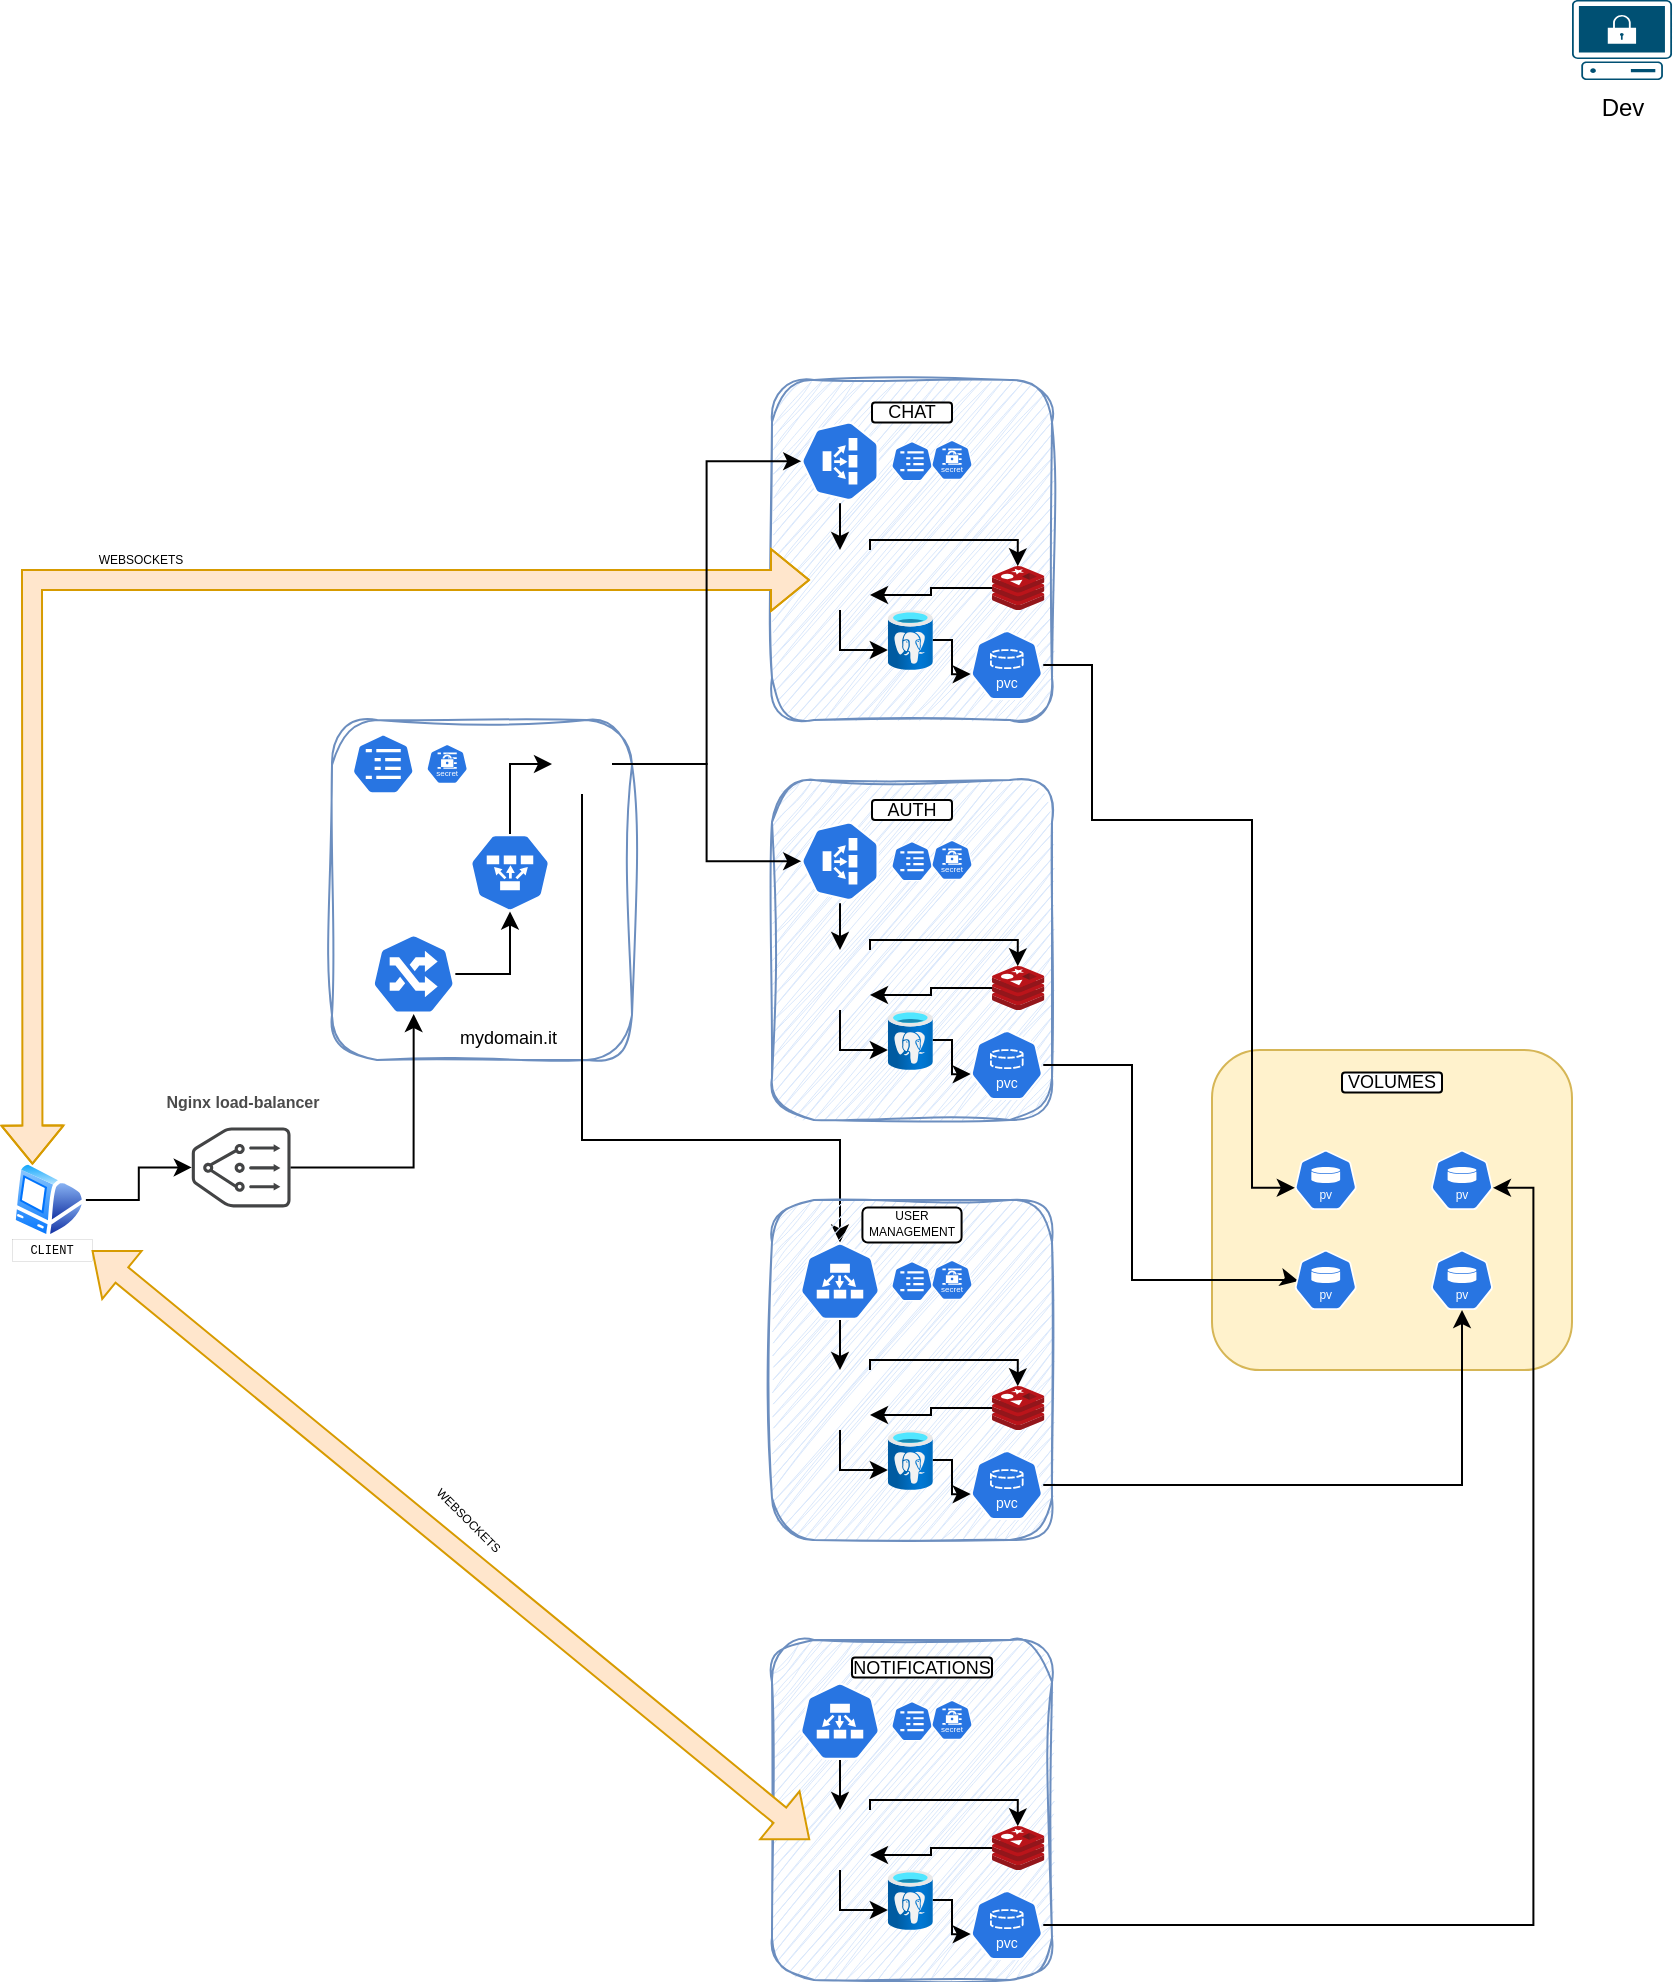 <mxfile version="26.0.6">
  <diagram name="Pagina-1" id="QrnaqqMQCjqXPSKGcL_w">
    <mxGraphModel dx="2049" dy="5758" grid="1" gridSize="10" guides="1" tooltips="1" connect="1" arrows="1" fold="1" page="1" pageScale="1" pageWidth="3300" pageHeight="4681" math="0" shadow="0">
      <root>
        <mxCell id="0" />
        <mxCell id="1" parent="0" />
        <mxCell id="EirN7TWyW5HWCzwUAPrO-205" value="" style="rounded=1;whiteSpace=wrap;html=1;fillColor=#fff2cc;strokeColor=#d6b656;fillStyle=solid;" vertex="1" parent="1">
          <mxGeometry x="640" y="-755" width="180" height="160" as="geometry" />
        </mxCell>
        <mxCell id="EirN7TWyW5HWCzwUAPrO-13" value="" style="rounded=1;whiteSpace=wrap;html=1;fillColor=none;strokeColor=#6c8ebf;sketch=1;curveFitting=1;jiggle=2;" vertex="1" parent="1">
          <mxGeometry x="200" y="-920" width="150" height="170" as="geometry" />
        </mxCell>
        <mxCell id="EirN7TWyW5HWCzwUAPrO-1" value="mydomain.it" style="aspect=fixed;sketch=0;html=1;dashed=0;whitespace=wrap;verticalLabelPosition=bottom;verticalAlign=top;fillColor=#2875E2;strokeColor=#ffffff;points=[[0.005,0.63,0],[0.1,0.2,0],[0.9,0.2,0],[0.5,0,0],[0.995,0.63,0],[0.72,0.99,0],[0.5,1,0],[0.28,0.99,0]];shape=mxgraph.kubernetes.icon2;prIcon=ing;labelPosition=right;align=left;fontSize=9;" vertex="1" parent="1">
          <mxGeometry x="220" y="-813" width="41.67" height="40" as="geometry" />
        </mxCell>
        <mxCell id="EirN7TWyW5HWCzwUAPrO-215" style="edgeStyle=orthogonalEdgeStyle;rounded=0;orthogonalLoop=1;jettySize=auto;html=1;exitX=1;exitY=0.5;exitDx=0;exitDy=0;" edge="1" parent="1" source="EirN7TWyW5HWCzwUAPrO-2" target="EirN7TWyW5HWCzwUAPrO-4">
          <mxGeometry relative="1" as="geometry">
            <mxPoint x="80" y="-700" as="sourcePoint" />
          </mxGeometry>
        </mxCell>
        <mxCell id="EirN7TWyW5HWCzwUAPrO-2" value="" style="image;aspect=fixed;perimeter=ellipsePerimeter;html=1;align=center;shadow=0;dashed=0;spacingTop=3;image=img/lib/active_directory/mac_client.svg;" vertex="1" parent="1">
          <mxGeometry x="39.88" y="-699.71" width="37" height="39.36" as="geometry" />
        </mxCell>
        <mxCell id="EirN7TWyW5HWCzwUAPrO-4" value="&lt;h1&gt;Nginx&amp;nbsp;&lt;span style=&quot;background-color: transparent; color: light-dark(rgb(0, 0, 0), rgb(255, 255, 255));&quot;&gt;load-balancer&lt;/span&gt;&lt;/h1&gt;" style="sketch=0;pointerEvents=1;shadow=0;dashed=0;html=1;strokeColor=none;fillColor=#434445;aspect=fixed;labelPosition=center;verticalLabelPosition=top;verticalAlign=bottom;align=center;outlineConnect=0;shape=mxgraph.vvd.nsx_edge_and_load_balancer;fontSize=4;textOpacity=70;" vertex="1" parent="1">
          <mxGeometry x="129.88" y="-716.31" width="49.39" height="40" as="geometry" />
        </mxCell>
        <mxCell id="EirN7TWyW5HWCzwUAPrO-5" value="CLIENT" style="rounded=0;whiteSpace=wrap;html=1;fontSize=6;fontColor=#050505;fontFamily=Courier New;strokeWidth=0;" vertex="1" parent="1">
          <mxGeometry x="39.88" y="-660.35" width="40" height="10.96" as="geometry" />
        </mxCell>
        <mxCell id="EirN7TWyW5HWCzwUAPrO-223" style="edgeStyle=orthogonalEdgeStyle;rounded=0;orthogonalLoop=1;jettySize=auto;html=1;" edge="1" parent="1" source="EirN7TWyW5HWCzwUAPrO-9" target="EirN7TWyW5HWCzwUAPrO-149">
          <mxGeometry relative="1" as="geometry">
            <Array as="points">
              <mxPoint x="325" y="-710" />
              <mxPoint x="454" y="-710" />
            </Array>
          </mxGeometry>
        </mxCell>
        <mxCell id="EirN7TWyW5HWCzwUAPrO-9" value="" style="shape=image;html=1;verticalAlign=top;verticalLabelPosition=bottom;labelBackgroundColor=#ffffff;imageAspect=0;aspect=fixed;image=https://cdn1.iconfinder.com/data/icons/unicons-line-vol-5/24/react-128.png" vertex="1" parent="1">
          <mxGeometry x="310" y="-913" width="30" height="30" as="geometry" />
        </mxCell>
        <mxCell id="EirN7TWyW5HWCzwUAPrO-10" value="" style="aspect=fixed;sketch=0;html=1;dashed=0;whitespace=wrap;verticalLabelPosition=bottom;verticalAlign=top;fillColor=#2875E2;strokeColor=#ffffff;points=[[0.005,0.63,0],[0.1,0.2,0],[0.9,0.2,0],[0.5,0,0],[0.995,0.63,0],[0.72,0.99,0],[0.5,1,0],[0.28,0.99,0]];shape=mxgraph.kubernetes.icon2;prIcon=cm" vertex="1" parent="1">
          <mxGeometry x="210" y="-913" width="31.25" height="30" as="geometry" />
        </mxCell>
        <mxCell id="EirN7TWyW5HWCzwUAPrO-19" style="edgeStyle=orthogonalEdgeStyle;rounded=0;orthogonalLoop=1;jettySize=auto;html=1;entryX=0;entryY=0.5;entryDx=0;entryDy=0;" edge="1" parent="1" source="EirN7TWyW5HWCzwUAPrO-11" target="EirN7TWyW5HWCzwUAPrO-9">
          <mxGeometry relative="1" as="geometry" />
        </mxCell>
        <mxCell id="EirN7TWyW5HWCzwUAPrO-11" value="" style="aspect=fixed;sketch=0;html=1;dashed=0;whitespace=wrap;verticalLabelPosition=bottom;verticalAlign=top;fillColor=#2875E2;strokeColor=#ffffff;points=[[0.005,0.63,0],[0.1,0.2,0],[0.9,0.2,0],[0.5,0,0],[0.995,0.63,0],[0.72,0.99,0],[0.5,1,0],[0.28,0.99,0]];shape=mxgraph.kubernetes.icon2;prIcon=ep;rotation=-180;" vertex="1" parent="1">
          <mxGeometry x="268" y="-863" width="42" height="38.77" as="geometry" />
        </mxCell>
        <mxCell id="EirN7TWyW5HWCzwUAPrO-16" style="edgeStyle=orthogonalEdgeStyle;rounded=0;orthogonalLoop=1;jettySize=auto;html=1;entryX=0.5;entryY=1;entryDx=0;entryDy=0;entryPerimeter=0;labelPosition=right;verticalLabelPosition=middle;align=left;verticalAlign=middle;" edge="1" parent="1" source="EirN7TWyW5HWCzwUAPrO-4" target="EirN7TWyW5HWCzwUAPrO-1">
          <mxGeometry relative="1" as="geometry" />
        </mxCell>
        <mxCell id="EirN7TWyW5HWCzwUAPrO-18" style="edgeStyle=orthogonalEdgeStyle;rounded=0;orthogonalLoop=1;jettySize=auto;html=1;entryX=0.5;entryY=0;entryDx=0;entryDy=0;entryPerimeter=0;" edge="1" parent="1" source="EirN7TWyW5HWCzwUAPrO-1" target="EirN7TWyW5HWCzwUAPrO-11">
          <mxGeometry relative="1" as="geometry" />
        </mxCell>
        <mxCell id="EirN7TWyW5HWCzwUAPrO-22" value="" style="rounded=1;whiteSpace=wrap;html=1;sketch=1;curveFitting=1;jiggle=2;shadow=0;glass=0;fillColor=#dae8fc;strokeColor=#6c8ebf;fillStyle=auto;" vertex="1" parent="1">
          <mxGeometry x="420" y="-890" width="140" height="170" as="geometry" />
        </mxCell>
        <mxCell id="EirN7TWyW5HWCzwUAPrO-27" style="edgeStyle=orthogonalEdgeStyle;rounded=0;orthogonalLoop=1;jettySize=auto;html=1;entryX=1;entryY=0.75;entryDx=0;entryDy=0;" edge="1" parent="1" source="EirN7TWyW5HWCzwUAPrO-23" target="EirN7TWyW5HWCzwUAPrO-24">
          <mxGeometry relative="1" as="geometry" />
        </mxCell>
        <mxCell id="EirN7TWyW5HWCzwUAPrO-23" value="" style="image;sketch=0;aspect=fixed;html=1;points=[];align=center;fontSize=12;image=img/lib/mscae/Cache_Redis_Product.svg;" vertex="1" parent="1">
          <mxGeometry x="530" y="-797" width="26.19" height="22" as="geometry" />
        </mxCell>
        <mxCell id="EirN7TWyW5HWCzwUAPrO-30" style="edgeStyle=orthogonalEdgeStyle;rounded=0;orthogonalLoop=1;jettySize=auto;html=1;exitX=0.5;exitY=1;exitDx=0;exitDy=0;" edge="1" parent="1" source="EirN7TWyW5HWCzwUAPrO-24" target="EirN7TWyW5HWCzwUAPrO-28">
          <mxGeometry relative="1" as="geometry">
            <Array as="points">
              <mxPoint x="454" y="-755" />
            </Array>
          </mxGeometry>
        </mxCell>
        <mxCell id="EirN7TWyW5HWCzwUAPrO-24" value="" style="shape=image;html=1;verticalAlign=top;verticalLabelPosition=bottom;labelBackgroundColor=#ffffff;imageAspect=0;aspect=fixed;image=https://cdn2.iconfinder.com/data/icons/boxicons-logos/24/bxl-django-128.png" vertex="1" parent="1">
          <mxGeometry x="439" y="-805" width="30" height="30" as="geometry" />
        </mxCell>
        <mxCell id="EirN7TWyW5HWCzwUAPrO-32" style="edgeStyle=orthogonalEdgeStyle;rounded=0;orthogonalLoop=1;jettySize=auto;html=1;" edge="1" parent="1" source="EirN7TWyW5HWCzwUAPrO-25" target="EirN7TWyW5HWCzwUAPrO-24">
          <mxGeometry relative="1" as="geometry" />
        </mxCell>
        <mxCell id="EirN7TWyW5HWCzwUAPrO-25" value="" style="aspect=fixed;sketch=0;html=1;dashed=0;whitespace=wrap;verticalLabelPosition=bottom;verticalAlign=top;fillColor=#2875E2;strokeColor=#ffffff;points=[[0.005,0.63,0],[0.1,0.2,0],[0.9,0.2,0],[0.5,0,0],[0.995,0.63,0],[0.72,0.99,0],[0.5,1,0],[0.28,0.99,0]];shape=mxgraph.kubernetes.icon2;prIcon=ep;rotation=-90;" vertex="1" parent="1">
          <mxGeometry x="433" y="-868.77" width="42" height="38.77" as="geometry" />
        </mxCell>
        <mxCell id="EirN7TWyW5HWCzwUAPrO-26" style="edgeStyle=orthogonalEdgeStyle;rounded=0;orthogonalLoop=1;jettySize=auto;html=1;entryX=0.492;entryY=0.008;entryDx=0;entryDy=0;entryPerimeter=0;exitX=1;exitY=0;exitDx=0;exitDy=0;" edge="1" parent="1" source="EirN7TWyW5HWCzwUAPrO-24" target="EirN7TWyW5HWCzwUAPrO-23">
          <mxGeometry relative="1" as="geometry">
            <Array as="points">
              <mxPoint x="543" y="-810" />
            </Array>
          </mxGeometry>
        </mxCell>
        <mxCell id="EirN7TWyW5HWCzwUAPrO-28" value="" style="image;aspect=fixed;html=1;points=[];align=center;fontSize=12;image=img/lib/azure2/databases/Azure_Database_PostgreSQL_Server.svg;" vertex="1" parent="1">
          <mxGeometry x="477.92" y="-775" width="22.5" height="30" as="geometry" />
        </mxCell>
        <mxCell id="EirN7TWyW5HWCzwUAPrO-33" value="Dev" style="points=[[0.02,0.015,0],[0.5,0,0],[0.98,0.015,0],[1,0.38,0],[0.895,0.98,0],[0.5,1,0],[0.105,0.98,0],[0,0.38,0]];verticalLabelPosition=bottom;sketch=0;html=1;verticalAlign=top;aspect=fixed;align=center;pointerEvents=1;shape=mxgraph.cisco19.secure_endpoint_pc;fillColor=#005073;strokeColor=none;" vertex="1" parent="1">
          <mxGeometry x="820" y="-1280" width="50.01" height="40" as="geometry" />
        </mxCell>
        <mxCell id="EirN7TWyW5HWCzwUAPrO-34" value="" style="aspect=fixed;sketch=0;html=1;dashed=0;whitespace=wrap;verticalLabelPosition=bottom;verticalAlign=top;fillColor=#2875E2;strokeColor=#ffffff;points=[[0.005,0.63,0],[0.1,0.2,0],[0.9,0.2,0],[0.5,0,0],[0.995,0.63,0],[0.72,0.99,0],[0.5,1,0],[0.28,0.99,0]];shape=mxgraph.kubernetes.icon2;prIcon=cm" vertex="1" parent="1">
          <mxGeometry x="479.58" y="-859.39" width="20.84" height="20" as="geometry" />
        </mxCell>
        <mxCell id="EirN7TWyW5HWCzwUAPrO-212" style="edgeStyle=orthogonalEdgeStyle;rounded=0;orthogonalLoop=1;jettySize=auto;html=1;entryX=0.062;entryY=0.516;entryDx=0;entryDy=0;entryPerimeter=0;" edge="1" parent="1" source="EirN7TWyW5HWCzwUAPrO-36" target="EirN7TWyW5HWCzwUAPrO-208">
          <mxGeometry relative="1" as="geometry">
            <Array as="points">
              <mxPoint x="600" y="-747" />
              <mxPoint x="600" y="-640" />
              <mxPoint x="681" y="-640" />
            </Array>
          </mxGeometry>
        </mxCell>
        <mxCell id="EirN7TWyW5HWCzwUAPrO-36" value="" style="aspect=fixed;sketch=0;html=1;dashed=0;whitespace=wrap;verticalLabelPosition=bottom;verticalAlign=top;fillColor=#2875E2;strokeColor=#ffffff;points=[[0.005,0.63,0],[0.1,0.2,0],[0.9,0.2,0],[0.5,0,0],[0.995,0.63,0],[0.72,0.99,0],[0.5,1,0],[0.28,0.99,0]];shape=mxgraph.kubernetes.icon2;kubernetesLabel=1;prIcon=pvc" vertex="1" parent="1">
          <mxGeometry x="519.17" y="-765" width="36.46" height="35" as="geometry" />
        </mxCell>
        <mxCell id="EirN7TWyW5HWCzwUAPrO-37" style="edgeStyle=orthogonalEdgeStyle;rounded=0;orthogonalLoop=1;jettySize=auto;html=1;entryX=0.005;entryY=0.63;entryDx=0;entryDy=0;entryPerimeter=0;" edge="1" parent="1" source="EirN7TWyW5HWCzwUAPrO-28" target="EirN7TWyW5HWCzwUAPrO-36">
          <mxGeometry relative="1" as="geometry">
            <Array as="points">
              <mxPoint x="510" y="-760" />
              <mxPoint x="510" y="-743" />
            </Array>
          </mxGeometry>
        </mxCell>
        <mxCell id="EirN7TWyW5HWCzwUAPrO-39" value="" style="aspect=fixed;sketch=0;html=1;dashed=0;whitespace=wrap;verticalLabelPosition=bottom;verticalAlign=top;fillColor=#2875E2;strokeColor=#ffffff;points=[[0.005,0.63,0],[0.1,0.2,0],[0.9,0.2,0],[0.5,0,0],[0.995,0.63,0],[0.72,0.99,0],[0.5,1,0],[0.28,0.99,0]];shape=mxgraph.kubernetes.icon2;kubernetesLabel=1;prIcon=secret" vertex="1" parent="1">
          <mxGeometry x="247.17" y="-908" width="20.83" height="20" as="geometry" />
        </mxCell>
        <mxCell id="EirN7TWyW5HWCzwUAPrO-40" value="" style="aspect=fixed;sketch=0;html=1;dashed=0;whitespace=wrap;verticalLabelPosition=bottom;verticalAlign=top;fillColor=#2875E2;strokeColor=#ffffff;points=[[0.005,0.63,0],[0.1,0.2,0],[0.9,0.2,0],[0.5,0,0],[0.995,0.63,0],[0.72,0.99,0],[0.5,1,0],[0.28,0.99,0]];shape=mxgraph.kubernetes.icon2;kubernetesLabel=1;prIcon=secret" vertex="1" parent="1">
          <mxGeometry x="499.59" y="-860" width="20.83" height="20" as="geometry" />
        </mxCell>
        <mxCell id="EirN7TWyW5HWCzwUAPrO-116" value="" style="rounded=1;whiteSpace=wrap;html=1;sketch=1;curveFitting=1;jiggle=2;shadow=0;glass=0;fillColor=#dae8fc;strokeColor=#6c8ebf;fillStyle=auto;" vertex="1" parent="1">
          <mxGeometry x="420" y="-1090" width="140" height="170" as="geometry" />
        </mxCell>
        <mxCell id="EirN7TWyW5HWCzwUAPrO-117" style="edgeStyle=orthogonalEdgeStyle;rounded=0;orthogonalLoop=1;jettySize=auto;html=1;entryX=1;entryY=0.75;entryDx=0;entryDy=0;" edge="1" parent="1" source="EirN7TWyW5HWCzwUAPrO-118" target="EirN7TWyW5HWCzwUAPrO-120">
          <mxGeometry relative="1" as="geometry" />
        </mxCell>
        <mxCell id="EirN7TWyW5HWCzwUAPrO-118" value="" style="image;sketch=0;aspect=fixed;html=1;points=[];align=center;fontSize=12;image=img/lib/mscae/Cache_Redis_Product.svg;" vertex="1" parent="1">
          <mxGeometry x="530" y="-997" width="26.19" height="22" as="geometry" />
        </mxCell>
        <mxCell id="EirN7TWyW5HWCzwUAPrO-119" style="edgeStyle=orthogonalEdgeStyle;rounded=0;orthogonalLoop=1;jettySize=auto;html=1;exitX=0.5;exitY=1;exitDx=0;exitDy=0;" edge="1" parent="1" source="EirN7TWyW5HWCzwUAPrO-120" target="EirN7TWyW5HWCzwUAPrO-124">
          <mxGeometry relative="1" as="geometry">
            <Array as="points">
              <mxPoint x="454" y="-955" />
            </Array>
          </mxGeometry>
        </mxCell>
        <mxCell id="EirN7TWyW5HWCzwUAPrO-120" value="" style="shape=image;html=1;verticalAlign=top;verticalLabelPosition=bottom;labelBackgroundColor=#ffffff;imageAspect=0;aspect=fixed;image=https://cdn2.iconfinder.com/data/icons/boxicons-logos/24/bxl-django-128.png" vertex="1" parent="1">
          <mxGeometry x="439" y="-1005" width="30" height="30" as="geometry" />
        </mxCell>
        <mxCell id="EirN7TWyW5HWCzwUAPrO-121" style="edgeStyle=orthogonalEdgeStyle;rounded=0;orthogonalLoop=1;jettySize=auto;html=1;" edge="1" parent="1" source="EirN7TWyW5HWCzwUAPrO-122" target="EirN7TWyW5HWCzwUAPrO-120">
          <mxGeometry relative="1" as="geometry" />
        </mxCell>
        <mxCell id="EirN7TWyW5HWCzwUAPrO-122" value="" style="aspect=fixed;sketch=0;html=1;dashed=0;whitespace=wrap;verticalLabelPosition=bottom;verticalAlign=top;fillColor=#2875E2;strokeColor=#ffffff;points=[[0.005,0.63,0],[0.1,0.2,0],[0.9,0.2,0],[0.5,0,0],[0.995,0.63,0],[0.72,0.99,0],[0.5,1,0],[0.28,0.99,0]];shape=mxgraph.kubernetes.icon2;prIcon=ep;rotation=-90;" vertex="1" parent="1">
          <mxGeometry x="433" y="-1068.77" width="42" height="38.77" as="geometry" />
        </mxCell>
        <mxCell id="EirN7TWyW5HWCzwUAPrO-123" style="edgeStyle=orthogonalEdgeStyle;rounded=0;orthogonalLoop=1;jettySize=auto;html=1;entryX=0.492;entryY=0.008;entryDx=0;entryDy=0;entryPerimeter=0;exitX=1;exitY=0;exitDx=0;exitDy=0;" edge="1" parent="1" source="EirN7TWyW5HWCzwUAPrO-120" target="EirN7TWyW5HWCzwUAPrO-118">
          <mxGeometry relative="1" as="geometry">
            <Array as="points">
              <mxPoint x="543" y="-1010" />
            </Array>
          </mxGeometry>
        </mxCell>
        <mxCell id="EirN7TWyW5HWCzwUAPrO-124" value="" style="image;aspect=fixed;html=1;points=[];align=center;fontSize=12;image=img/lib/azure2/databases/Azure_Database_PostgreSQL_Server.svg;" vertex="1" parent="1">
          <mxGeometry x="477.92" y="-975" width="22.5" height="30" as="geometry" />
        </mxCell>
        <mxCell id="EirN7TWyW5HWCzwUAPrO-125" value="" style="aspect=fixed;sketch=0;html=1;dashed=0;whitespace=wrap;verticalLabelPosition=bottom;verticalAlign=top;fillColor=#2875E2;strokeColor=#ffffff;points=[[0.005,0.63,0],[0.1,0.2,0],[0.9,0.2,0],[0.5,0,0],[0.995,0.63,0],[0.72,0.99,0],[0.5,1,0],[0.28,0.99,0]];shape=mxgraph.kubernetes.icon2;prIcon=cm" vertex="1" parent="1">
          <mxGeometry x="479.58" y="-1059.39" width="20.84" height="20" as="geometry" />
        </mxCell>
        <mxCell id="EirN7TWyW5HWCzwUAPrO-126" value="" style="aspect=fixed;sketch=0;html=1;dashed=0;whitespace=wrap;verticalLabelPosition=bottom;verticalAlign=top;fillColor=#2875E2;strokeColor=#ffffff;points=[[0.005,0.63,0],[0.1,0.2,0],[0.9,0.2,0],[0.5,0,0],[0.995,0.63,0],[0.72,0.99,0],[0.5,1,0],[0.28,0.99,0]];shape=mxgraph.kubernetes.icon2;kubernetesLabel=1;prIcon=pvc" vertex="1" parent="1">
          <mxGeometry x="519.17" y="-965" width="36.46" height="35" as="geometry" />
        </mxCell>
        <mxCell id="EirN7TWyW5HWCzwUAPrO-127" style="edgeStyle=orthogonalEdgeStyle;rounded=0;orthogonalLoop=1;jettySize=auto;html=1;entryX=0.005;entryY=0.63;entryDx=0;entryDy=0;entryPerimeter=0;" edge="1" parent="1" source="EirN7TWyW5HWCzwUAPrO-124" target="EirN7TWyW5HWCzwUAPrO-126">
          <mxGeometry relative="1" as="geometry">
            <Array as="points">
              <mxPoint x="510" y="-960" />
              <mxPoint x="510" y="-943" />
            </Array>
          </mxGeometry>
        </mxCell>
        <mxCell id="EirN7TWyW5HWCzwUAPrO-128" value="" style="aspect=fixed;sketch=0;html=1;dashed=0;whitespace=wrap;verticalLabelPosition=bottom;verticalAlign=top;fillColor=#2875E2;strokeColor=#ffffff;points=[[0.005,0.63,0],[0.1,0.2,0],[0.9,0.2,0],[0.5,0,0],[0.995,0.63,0],[0.72,0.99,0],[0.5,1,0],[0.28,0.99,0]];shape=mxgraph.kubernetes.icon2;kubernetesLabel=1;prIcon=secret" vertex="1" parent="1">
          <mxGeometry x="499.59" y="-1060" width="20.83" height="20" as="geometry" />
        </mxCell>
        <mxCell id="EirN7TWyW5HWCzwUAPrO-143" value="" style="rounded=1;whiteSpace=wrap;html=1;sketch=1;curveFitting=1;jiggle=2;shadow=0;glass=0;fillColor=#dae8fc;strokeColor=#6c8ebf;fillStyle=auto;" vertex="1" parent="1">
          <mxGeometry x="420" y="-680" width="140" height="170" as="geometry" />
        </mxCell>
        <mxCell id="EirN7TWyW5HWCzwUAPrO-144" style="edgeStyle=orthogonalEdgeStyle;rounded=0;orthogonalLoop=1;jettySize=auto;html=1;entryX=1;entryY=0.75;entryDx=0;entryDy=0;" edge="1" parent="1" source="EirN7TWyW5HWCzwUAPrO-145" target="EirN7TWyW5HWCzwUAPrO-147">
          <mxGeometry relative="1" as="geometry" />
        </mxCell>
        <mxCell id="EirN7TWyW5HWCzwUAPrO-145" value="" style="image;sketch=0;aspect=fixed;html=1;points=[];align=center;fontSize=12;image=img/lib/mscae/Cache_Redis_Product.svg;" vertex="1" parent="1">
          <mxGeometry x="530" y="-587" width="26.19" height="22" as="geometry" />
        </mxCell>
        <mxCell id="EirN7TWyW5HWCzwUAPrO-146" style="edgeStyle=orthogonalEdgeStyle;rounded=0;orthogonalLoop=1;jettySize=auto;html=1;exitX=0.5;exitY=1;exitDx=0;exitDy=0;" edge="1" parent="1" source="EirN7TWyW5HWCzwUAPrO-147" target="EirN7TWyW5HWCzwUAPrO-151">
          <mxGeometry relative="1" as="geometry">
            <Array as="points">
              <mxPoint x="454" y="-545" />
            </Array>
          </mxGeometry>
        </mxCell>
        <mxCell id="EirN7TWyW5HWCzwUAPrO-147" value="" style="shape=image;html=1;verticalAlign=top;verticalLabelPosition=bottom;labelBackgroundColor=#ffffff;imageAspect=0;aspect=fixed;image=https://cdn2.iconfinder.com/data/icons/boxicons-logos/24/bxl-django-128.png" vertex="1" parent="1">
          <mxGeometry x="439" y="-595" width="30" height="30" as="geometry" />
        </mxCell>
        <mxCell id="EirN7TWyW5HWCzwUAPrO-148" style="edgeStyle=orthogonalEdgeStyle;rounded=0;orthogonalLoop=1;jettySize=auto;html=1;" edge="1" parent="1" source="EirN7TWyW5HWCzwUAPrO-149" target="EirN7TWyW5HWCzwUAPrO-147">
          <mxGeometry relative="1" as="geometry" />
        </mxCell>
        <mxCell id="EirN7TWyW5HWCzwUAPrO-149" value="" style="aspect=fixed;sketch=0;html=1;dashed=0;whitespace=wrap;verticalLabelPosition=bottom;verticalAlign=top;fillColor=#2875E2;strokeColor=#ffffff;points=[[0.005,0.63,0],[0.1,0.2,0],[0.9,0.2,0],[0.5,0,0],[0.995,0.63,0],[0.72,0.99,0],[0.5,1,0],[0.28,0.99,0]];shape=mxgraph.kubernetes.icon2;prIcon=ep;rotation=0;" vertex="1" parent="1">
          <mxGeometry x="433" y="-658.77" width="42" height="38.77" as="geometry" />
        </mxCell>
        <mxCell id="EirN7TWyW5HWCzwUAPrO-150" style="edgeStyle=orthogonalEdgeStyle;rounded=0;orthogonalLoop=1;jettySize=auto;html=1;entryX=0.492;entryY=0.008;entryDx=0;entryDy=0;entryPerimeter=0;exitX=1;exitY=0;exitDx=0;exitDy=0;" edge="1" parent="1" source="EirN7TWyW5HWCzwUAPrO-147" target="EirN7TWyW5HWCzwUAPrO-145">
          <mxGeometry relative="1" as="geometry">
            <Array as="points">
              <mxPoint x="543" y="-600" />
            </Array>
          </mxGeometry>
        </mxCell>
        <mxCell id="EirN7TWyW5HWCzwUAPrO-151" value="" style="image;aspect=fixed;html=1;points=[];align=center;fontSize=12;image=img/lib/azure2/databases/Azure_Database_PostgreSQL_Server.svg;" vertex="1" parent="1">
          <mxGeometry x="477.92" y="-565" width="22.5" height="30" as="geometry" />
        </mxCell>
        <mxCell id="EirN7TWyW5HWCzwUAPrO-152" value="" style="aspect=fixed;sketch=0;html=1;dashed=0;whitespace=wrap;verticalLabelPosition=bottom;verticalAlign=top;fillColor=#2875E2;strokeColor=#ffffff;points=[[0.005,0.63,0],[0.1,0.2,0],[0.9,0.2,0],[0.5,0,0],[0.995,0.63,0],[0.72,0.99,0],[0.5,1,0],[0.28,0.99,0]];shape=mxgraph.kubernetes.icon2;prIcon=cm" vertex="1" parent="1">
          <mxGeometry x="479.58" y="-649.39" width="20.84" height="20" as="geometry" />
        </mxCell>
        <mxCell id="EirN7TWyW5HWCzwUAPrO-153" value="" style="aspect=fixed;sketch=0;html=1;dashed=0;whitespace=wrap;verticalLabelPosition=bottom;verticalAlign=top;fillColor=#2875E2;strokeColor=#ffffff;points=[[0.005,0.63,0],[0.1,0.2,0],[0.9,0.2,0],[0.5,0,0],[0.995,0.63,0],[0.72,0.99,0],[0.5,1,0],[0.28,0.99,0]];shape=mxgraph.kubernetes.icon2;kubernetesLabel=1;prIcon=pvc" vertex="1" parent="1">
          <mxGeometry x="519.17" y="-555" width="36.46" height="35" as="geometry" />
        </mxCell>
        <mxCell id="EirN7TWyW5HWCzwUAPrO-154" style="edgeStyle=orthogonalEdgeStyle;rounded=0;orthogonalLoop=1;jettySize=auto;html=1;entryX=0.005;entryY=0.63;entryDx=0;entryDy=0;entryPerimeter=0;" edge="1" parent="1" source="EirN7TWyW5HWCzwUAPrO-151" target="EirN7TWyW5HWCzwUAPrO-153">
          <mxGeometry relative="1" as="geometry">
            <Array as="points">
              <mxPoint x="510" y="-550" />
              <mxPoint x="510" y="-533" />
            </Array>
          </mxGeometry>
        </mxCell>
        <mxCell id="EirN7TWyW5HWCzwUAPrO-155" value="" style="aspect=fixed;sketch=0;html=1;dashed=0;whitespace=wrap;verticalLabelPosition=bottom;verticalAlign=top;fillColor=#2875E2;strokeColor=#ffffff;points=[[0.005,0.63,0],[0.1,0.2,0],[0.9,0.2,0],[0.5,0,0],[0.995,0.63,0],[0.72,0.99,0],[0.5,1,0],[0.28,0.99,0]];shape=mxgraph.kubernetes.icon2;kubernetesLabel=1;prIcon=secret" vertex="1" parent="1">
          <mxGeometry x="499.59" y="-650" width="20.83" height="20" as="geometry" />
        </mxCell>
        <mxCell id="EirN7TWyW5HWCzwUAPrO-184" value="AUTH" style="rounded=1;whiteSpace=wrap;html=1;fontSize=9;" vertex="1" parent="1">
          <mxGeometry x="470" y="-880" width="40" height="10" as="geometry" />
        </mxCell>
        <mxCell id="EirN7TWyW5HWCzwUAPrO-185" value="CHAT" style="rounded=1;whiteSpace=wrap;html=1;fontSize=9;" vertex="1" parent="1">
          <mxGeometry x="470" y="-1078.77" width="40" height="10" as="geometry" />
        </mxCell>
        <mxCell id="EirN7TWyW5HWCzwUAPrO-186" value="USER MANAGEMENT" style="rounded=1;whiteSpace=wrap;html=1;fontSize=6;" vertex="1" parent="1">
          <mxGeometry x="465.21" y="-676.31" width="49.58" height="17.54" as="geometry" />
        </mxCell>
        <mxCell id="EirN7TWyW5HWCzwUAPrO-187" value="" style="rounded=1;whiteSpace=wrap;html=1;sketch=1;curveFitting=1;jiggle=2;shadow=0;glass=0;fillColor=#dae8fc;strokeColor=#6c8ebf;fillStyle=auto;" vertex="1" parent="1">
          <mxGeometry x="420" y="-460" width="140" height="170" as="geometry" />
        </mxCell>
        <mxCell id="EirN7TWyW5HWCzwUAPrO-188" style="edgeStyle=orthogonalEdgeStyle;rounded=0;orthogonalLoop=1;jettySize=auto;html=1;entryX=1;entryY=0.75;entryDx=0;entryDy=0;" edge="1" parent="1" source="EirN7TWyW5HWCzwUAPrO-189" target="EirN7TWyW5HWCzwUAPrO-191">
          <mxGeometry relative="1" as="geometry" />
        </mxCell>
        <mxCell id="EirN7TWyW5HWCzwUAPrO-189" value="" style="image;sketch=0;aspect=fixed;html=1;points=[];align=center;fontSize=12;image=img/lib/mscae/Cache_Redis_Product.svg;" vertex="1" parent="1">
          <mxGeometry x="530" y="-367" width="26.19" height="22" as="geometry" />
        </mxCell>
        <mxCell id="EirN7TWyW5HWCzwUAPrO-190" style="edgeStyle=orthogonalEdgeStyle;rounded=0;orthogonalLoop=1;jettySize=auto;html=1;exitX=0.5;exitY=1;exitDx=0;exitDy=0;" edge="1" parent="1" source="EirN7TWyW5HWCzwUAPrO-191" target="EirN7TWyW5HWCzwUAPrO-195">
          <mxGeometry relative="1" as="geometry">
            <Array as="points">
              <mxPoint x="454" y="-325" />
            </Array>
          </mxGeometry>
        </mxCell>
        <mxCell id="EirN7TWyW5HWCzwUAPrO-191" value="" style="shape=image;html=1;verticalAlign=top;verticalLabelPosition=bottom;labelBackgroundColor=#ffffff;imageAspect=0;aspect=fixed;image=https://cdn2.iconfinder.com/data/icons/boxicons-logos/24/bxl-django-128.png" vertex="1" parent="1">
          <mxGeometry x="439" y="-375" width="30" height="30" as="geometry" />
        </mxCell>
        <mxCell id="EirN7TWyW5HWCzwUAPrO-192" style="edgeStyle=orthogonalEdgeStyle;rounded=0;orthogonalLoop=1;jettySize=auto;html=1;" edge="1" parent="1" source="EirN7TWyW5HWCzwUAPrO-193" target="EirN7TWyW5HWCzwUAPrO-191">
          <mxGeometry relative="1" as="geometry" />
        </mxCell>
        <mxCell id="EirN7TWyW5HWCzwUAPrO-193" value="" style="aspect=fixed;sketch=0;html=1;dashed=0;whitespace=wrap;verticalLabelPosition=bottom;verticalAlign=top;fillColor=#2875E2;strokeColor=#ffffff;points=[[0.005,0.63,0],[0.1,0.2,0],[0.9,0.2,0],[0.5,0,0],[0.995,0.63,0],[0.72,0.99,0],[0.5,1,0],[0.28,0.99,0]];shape=mxgraph.kubernetes.icon2;prIcon=ep;rotation=0;" vertex="1" parent="1">
          <mxGeometry x="433" y="-438.77" width="42" height="38.77" as="geometry" />
        </mxCell>
        <mxCell id="EirN7TWyW5HWCzwUAPrO-194" style="edgeStyle=orthogonalEdgeStyle;rounded=0;orthogonalLoop=1;jettySize=auto;html=1;entryX=0.492;entryY=0.008;entryDx=0;entryDy=0;entryPerimeter=0;exitX=1;exitY=0;exitDx=0;exitDy=0;" edge="1" parent="1" source="EirN7TWyW5HWCzwUAPrO-191" target="EirN7TWyW5HWCzwUAPrO-189">
          <mxGeometry relative="1" as="geometry">
            <Array as="points">
              <mxPoint x="543" y="-380" />
            </Array>
          </mxGeometry>
        </mxCell>
        <mxCell id="EirN7TWyW5HWCzwUAPrO-195" value="" style="image;aspect=fixed;html=1;points=[];align=center;fontSize=12;image=img/lib/azure2/databases/Azure_Database_PostgreSQL_Server.svg;" vertex="1" parent="1">
          <mxGeometry x="477.92" y="-345" width="22.5" height="30" as="geometry" />
        </mxCell>
        <mxCell id="EirN7TWyW5HWCzwUAPrO-196" value="" style="aspect=fixed;sketch=0;html=1;dashed=0;whitespace=wrap;verticalLabelPosition=bottom;verticalAlign=top;fillColor=#2875E2;strokeColor=#ffffff;points=[[0.005,0.63,0],[0.1,0.2,0],[0.9,0.2,0],[0.5,0,0],[0.995,0.63,0],[0.72,0.99,0],[0.5,1,0],[0.28,0.99,0]];shape=mxgraph.kubernetes.icon2;prIcon=cm" vertex="1" parent="1">
          <mxGeometry x="479.58" y="-429.39" width="20.84" height="20" as="geometry" />
        </mxCell>
        <mxCell id="EirN7TWyW5HWCzwUAPrO-197" value="" style="aspect=fixed;sketch=0;html=1;dashed=0;whitespace=wrap;verticalLabelPosition=bottom;verticalAlign=top;fillColor=#2875E2;strokeColor=#ffffff;points=[[0.005,0.63,0],[0.1,0.2,0],[0.9,0.2,0],[0.5,0,0],[0.995,0.63,0],[0.72,0.99,0],[0.5,1,0],[0.28,0.99,0]];shape=mxgraph.kubernetes.icon2;kubernetesLabel=1;prIcon=pvc" vertex="1" parent="1">
          <mxGeometry x="519.17" y="-335" width="36.46" height="35" as="geometry" />
        </mxCell>
        <mxCell id="EirN7TWyW5HWCzwUAPrO-198" style="edgeStyle=orthogonalEdgeStyle;rounded=0;orthogonalLoop=1;jettySize=auto;html=1;entryX=0.005;entryY=0.63;entryDx=0;entryDy=0;entryPerimeter=0;" edge="1" parent="1" source="EirN7TWyW5HWCzwUAPrO-195" target="EirN7TWyW5HWCzwUAPrO-197">
          <mxGeometry relative="1" as="geometry">
            <Array as="points">
              <mxPoint x="510" y="-330" />
              <mxPoint x="510" y="-313" />
            </Array>
          </mxGeometry>
        </mxCell>
        <mxCell id="EirN7TWyW5HWCzwUAPrO-199" value="" style="aspect=fixed;sketch=0;html=1;dashed=0;whitespace=wrap;verticalLabelPosition=bottom;verticalAlign=top;fillColor=#2875E2;strokeColor=#ffffff;points=[[0.005,0.63,0],[0.1,0.2,0],[0.9,0.2,0],[0.5,0,0],[0.995,0.63,0],[0.72,0.99,0],[0.5,1,0],[0.28,0.99,0]];shape=mxgraph.kubernetes.icon2;kubernetesLabel=1;prIcon=secret" vertex="1" parent="1">
          <mxGeometry x="499.59" y="-430" width="20.83" height="20" as="geometry" />
        </mxCell>
        <mxCell id="EirN7TWyW5HWCzwUAPrO-200" value="NOTIFICATIONS" style="rounded=1;whiteSpace=wrap;html=1;fontSize=9;" vertex="1" parent="1">
          <mxGeometry x="460" y="-451.23" width="70" height="10" as="geometry" />
        </mxCell>
        <mxCell id="EirN7TWyW5HWCzwUAPrO-201" value="" style="shape=flexArrow;endArrow=classic;startArrow=classic;html=1;rounded=0;exitX=1;exitY=0.5;exitDx=0;exitDy=0;entryX=0;entryY=0.5;entryDx=0;entryDy=0;fillColor=#ffe6cc;strokeColor=#d79b00;" edge="1" parent="1" source="EirN7TWyW5HWCzwUAPrO-5" target="EirN7TWyW5HWCzwUAPrO-191">
          <mxGeometry width="100" height="100" relative="1" as="geometry">
            <mxPoint x="590" y="-860" as="sourcePoint" />
            <mxPoint x="690" y="-960" as="targetPoint" />
          </mxGeometry>
        </mxCell>
        <mxCell id="EirN7TWyW5HWCzwUAPrO-203" value="WEBSOCKETS" style="edgeLabel;html=1;align=center;verticalAlign=middle;resizable=0;points=[];rotation=45;fontSize=6;" vertex="1" connectable="0" parent="EirN7TWyW5HWCzwUAPrO-201">
          <mxGeometry x="0.029" y="-1" relative="1" as="geometry">
            <mxPoint x="4" y="-18" as="offset" />
          </mxGeometry>
        </mxCell>
        <mxCell id="EirN7TWyW5HWCzwUAPrO-204" value="" style="aspect=fixed;sketch=0;html=1;dashed=0;whitespace=wrap;verticalLabelPosition=bottom;verticalAlign=top;fillColor=#2875E2;strokeColor=#ffffff;points=[[0.005,0.63,0],[0.1,0.2,0],[0.9,0.2,0],[0.5,0,0],[0.995,0.63,0],[0.72,0.99,0],[0.5,1,0],[0.28,0.99,0]];shape=mxgraph.kubernetes.icon2;kubernetesLabel=1;prIcon=pv" vertex="1" parent="1">
          <mxGeometry x="681.25" y="-705" width="31.25" height="30" as="geometry" />
        </mxCell>
        <mxCell id="EirN7TWyW5HWCzwUAPrO-206" value="VOLUMES" style="rounded=1;whiteSpace=wrap;html=1;fontSize=9;" vertex="1" parent="1">
          <mxGeometry x="705" y="-743.77" width="50" height="10" as="geometry" />
        </mxCell>
        <mxCell id="EirN7TWyW5HWCzwUAPrO-207" value="" style="aspect=fixed;sketch=0;html=1;dashed=0;whitespace=wrap;verticalLabelPosition=bottom;verticalAlign=top;fillColor=#2875E2;strokeColor=#ffffff;points=[[0.005,0.63,0],[0.1,0.2,0],[0.9,0.2,0],[0.5,0,0],[0.995,0.63,0],[0.72,0.99,0],[0.5,1,0],[0.28,0.99,0]];shape=mxgraph.kubernetes.icon2;kubernetesLabel=1;prIcon=pv" vertex="1" parent="1">
          <mxGeometry x="749.38" y="-655" width="31.25" height="30" as="geometry" />
        </mxCell>
        <mxCell id="EirN7TWyW5HWCzwUAPrO-208" value="" style="aspect=fixed;sketch=0;html=1;dashed=0;whitespace=wrap;verticalLabelPosition=bottom;verticalAlign=top;fillColor=#2875E2;strokeColor=#ffffff;points=[[0.005,0.63,0],[0.1,0.2,0],[0.9,0.2,0],[0.5,0,0],[0.995,0.63,0],[0.72,0.99,0],[0.5,1,0],[0.28,0.99,0]];shape=mxgraph.kubernetes.icon2;kubernetesLabel=1;prIcon=pv" vertex="1" parent="1">
          <mxGeometry x="681.25" y="-655" width="31.25" height="30" as="geometry" />
        </mxCell>
        <mxCell id="EirN7TWyW5HWCzwUAPrO-211" style="edgeStyle=orthogonalEdgeStyle;rounded=0;orthogonalLoop=1;jettySize=auto;html=1;entryX=0.005;entryY=0.63;entryDx=0;entryDy=0;entryPerimeter=0;" edge="1" parent="1" source="EirN7TWyW5HWCzwUAPrO-126" target="EirN7TWyW5HWCzwUAPrO-204">
          <mxGeometry relative="1" as="geometry">
            <Array as="points">
              <mxPoint x="580" y="-947" />
              <mxPoint x="580" y="-870" />
              <mxPoint x="660" y="-870" />
              <mxPoint x="660" y="-686" />
            </Array>
          </mxGeometry>
        </mxCell>
        <mxCell id="EirN7TWyW5HWCzwUAPrO-216" value="" style="shape=flexArrow;endArrow=classic;startArrow=classic;html=1;rounded=0;exitX=0.25;exitY=0;exitDx=0;exitDy=0;entryX=0;entryY=0.5;entryDx=0;entryDy=0;fillColor=#ffe6cc;strokeColor=#d79b00;" edge="1" parent="1" source="EirN7TWyW5HWCzwUAPrO-2" target="EirN7TWyW5HWCzwUAPrO-120">
          <mxGeometry width="100" height="100" relative="1" as="geometry">
            <mxPoint x="-74.2" y="-933" as="sourcePoint" />
            <mxPoint x="554.8" y="-997" as="targetPoint" />
            <Array as="points">
              <mxPoint x="50" y="-990" />
            </Array>
          </mxGeometry>
        </mxCell>
        <mxCell id="EirN7TWyW5HWCzwUAPrO-217" value="WEBSOCKETS" style="edgeLabel;html=1;align=center;verticalAlign=middle;resizable=0;points=[];rotation=0;fontSize=6;" vertex="1" connectable="0" parent="EirN7TWyW5HWCzwUAPrO-216">
          <mxGeometry x="0.029" y="-1" relative="1" as="geometry">
            <mxPoint x="-4" y="-11" as="offset" />
          </mxGeometry>
        </mxCell>
        <mxCell id="EirN7TWyW5HWCzwUAPrO-221" style="edgeStyle=orthogonalEdgeStyle;rounded=0;orthogonalLoop=1;jettySize=auto;html=1;exitX=1;exitY=0.5;exitDx=0;exitDy=0;entryX=0.5;entryY=0;entryDx=0;entryDy=0;entryPerimeter=0;" edge="1" parent="1" source="EirN7TWyW5HWCzwUAPrO-9" target="EirN7TWyW5HWCzwUAPrO-25">
          <mxGeometry relative="1" as="geometry" />
        </mxCell>
        <mxCell id="EirN7TWyW5HWCzwUAPrO-222" style="edgeStyle=orthogonalEdgeStyle;rounded=0;orthogonalLoop=1;jettySize=auto;html=1;entryX=0.5;entryY=0;entryDx=0;entryDy=0;entryPerimeter=0;" edge="1" parent="1" source="EirN7TWyW5HWCzwUAPrO-9" target="EirN7TWyW5HWCzwUAPrO-122">
          <mxGeometry relative="1" as="geometry" />
        </mxCell>
        <mxCell id="EirN7TWyW5HWCzwUAPrO-210" value="" style="aspect=fixed;sketch=0;html=1;dashed=0;whitespace=wrap;verticalLabelPosition=bottom;verticalAlign=top;fillColor=#2875E2;strokeColor=#ffffff;points=[[0.005,0.63,0],[0.1,0.2,0],[0.9,0.2,0],[0.5,0,0],[0.995,0.63,0],[0.72,0.99,0],[0.5,1,0],[0.28,0.99,0]];shape=mxgraph.kubernetes.icon2;kubernetesLabel=1;prIcon=pv" vertex="1" parent="1">
          <mxGeometry x="749.38" y="-705" width="31.25" height="30" as="geometry" />
        </mxCell>
        <mxCell id="EirN7TWyW5HWCzwUAPrO-225" style="edgeStyle=orthogonalEdgeStyle;rounded=0;orthogonalLoop=1;jettySize=auto;html=1;entryX=0.5;entryY=1;entryDx=0;entryDy=0;entryPerimeter=0;" edge="1" parent="1" source="EirN7TWyW5HWCzwUAPrO-153" target="EirN7TWyW5HWCzwUAPrO-207">
          <mxGeometry relative="1" as="geometry" />
        </mxCell>
        <mxCell id="EirN7TWyW5HWCzwUAPrO-226" style="edgeStyle=orthogonalEdgeStyle;rounded=0;orthogonalLoop=1;jettySize=auto;html=1;entryX=0.995;entryY=0.63;entryDx=0;entryDy=0;entryPerimeter=0;" edge="1" parent="1" source="EirN7TWyW5HWCzwUAPrO-197" target="EirN7TWyW5HWCzwUAPrO-210">
          <mxGeometry relative="1" as="geometry" />
        </mxCell>
      </root>
    </mxGraphModel>
  </diagram>
</mxfile>
